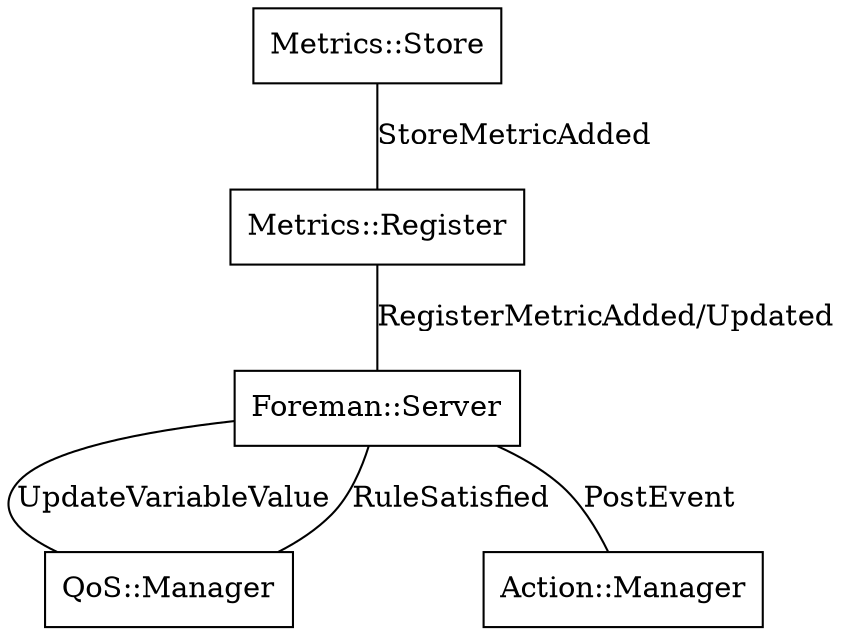 graph G {
    ms [
        shape = box,
        label="Metrics::Store"
    ];
    
    mr [
        shape = box,
        label="Metrics::Register"
    ];
    

    server [
        shape = box,
        label="Foreman::Server"
    ];

    qos [
        shape = box,
        label="QoS::Manager"
    ];

    action [
        shape = box,
        label="Action::Manager"
    ];

    ms -- mr [label = "StoreMetricAdded"];

    mr -- server [label = "RegisterMetricAdded/Updated"];


    server -- qos [label = "UpdateVariableValue"];
    qos -- server [label = "RuleSatisfied"];
    server -- action [label = "PostEvent"];
    
}